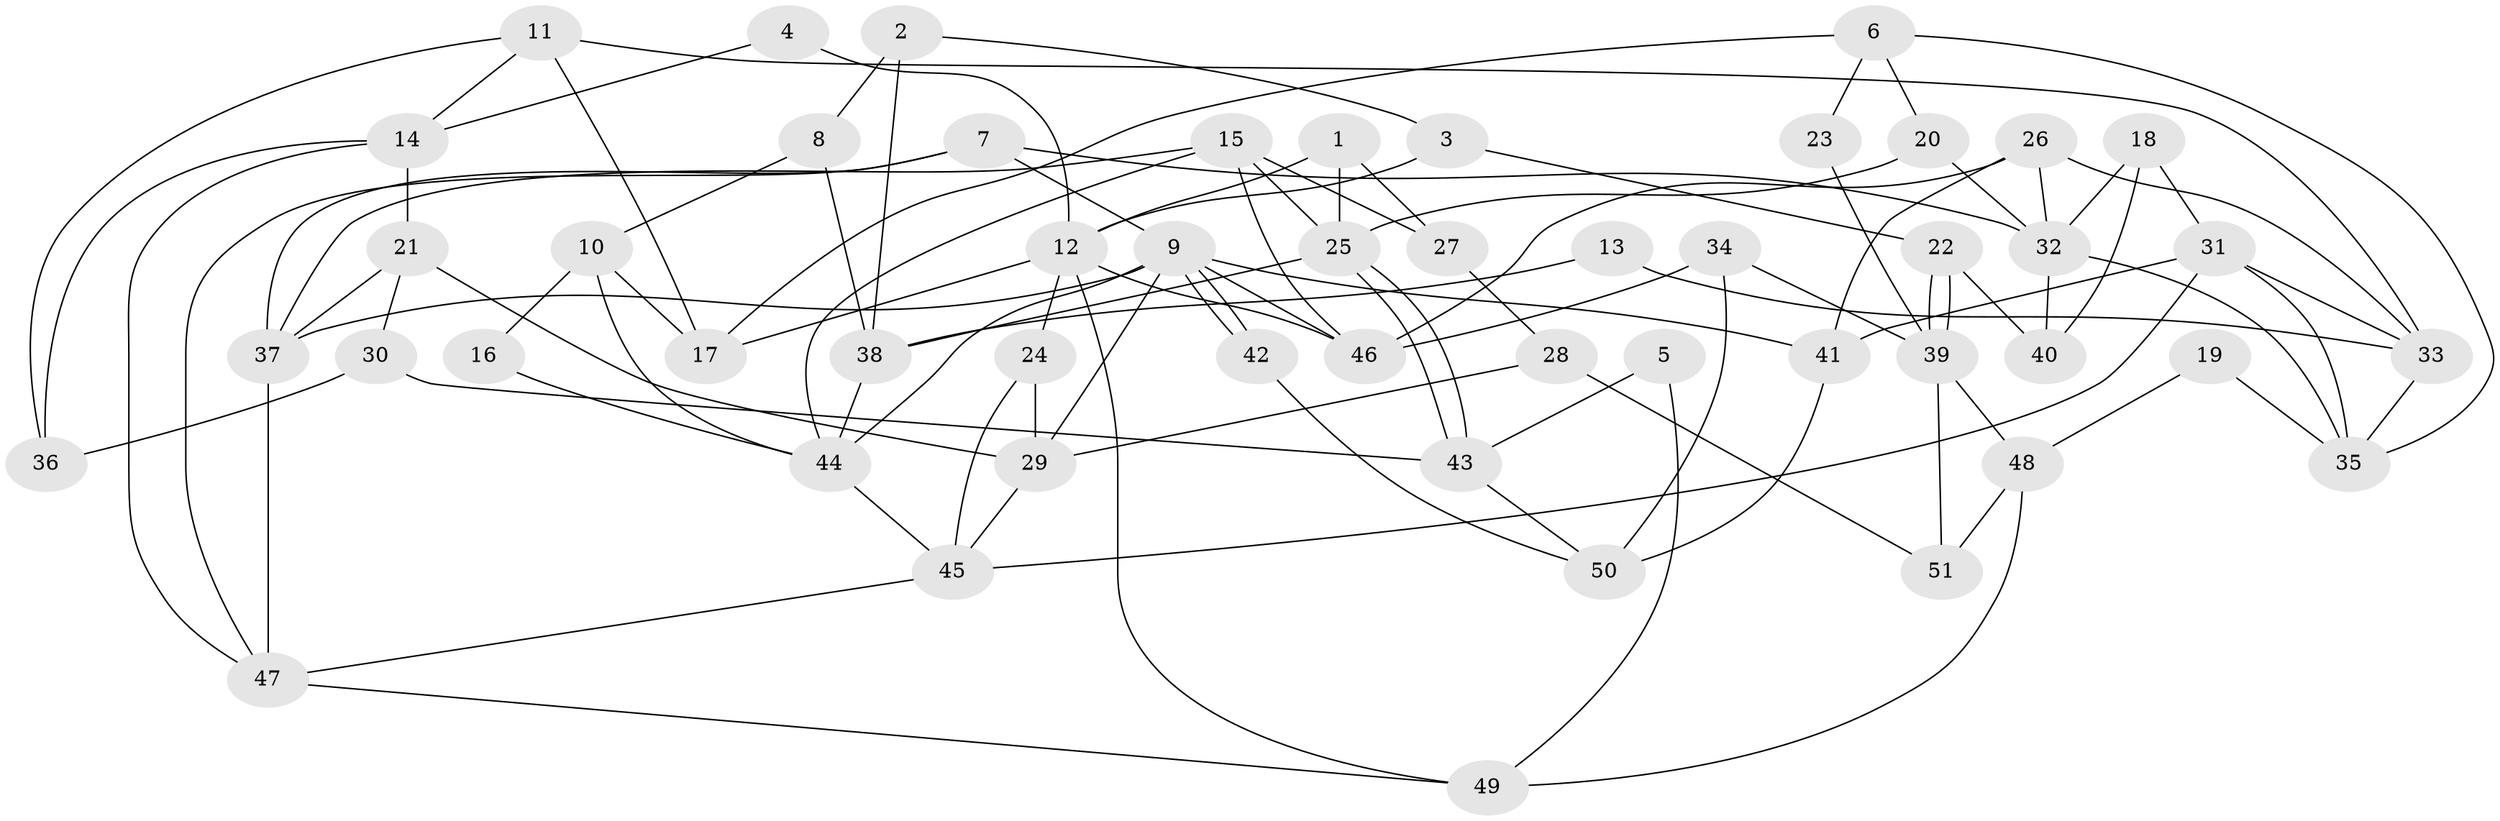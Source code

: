 // Generated by graph-tools (version 1.1) at 2025/11/02/27/25 16:11:23]
// undirected, 51 vertices, 102 edges
graph export_dot {
graph [start="1"]
  node [color=gray90,style=filled];
  1;
  2;
  3;
  4;
  5;
  6;
  7;
  8;
  9;
  10;
  11;
  12;
  13;
  14;
  15;
  16;
  17;
  18;
  19;
  20;
  21;
  22;
  23;
  24;
  25;
  26;
  27;
  28;
  29;
  30;
  31;
  32;
  33;
  34;
  35;
  36;
  37;
  38;
  39;
  40;
  41;
  42;
  43;
  44;
  45;
  46;
  47;
  48;
  49;
  50;
  51;
  1 -- 25;
  1 -- 12;
  1 -- 27;
  2 -- 38;
  2 -- 3;
  2 -- 8;
  3 -- 12;
  3 -- 22;
  4 -- 12;
  4 -- 14;
  5 -- 43;
  5 -- 49;
  6 -- 35;
  6 -- 17;
  6 -- 20;
  6 -- 23;
  7 -- 9;
  7 -- 37;
  7 -- 32;
  7 -- 47;
  8 -- 10;
  8 -- 38;
  9 -- 42;
  9 -- 42;
  9 -- 29;
  9 -- 37;
  9 -- 41;
  9 -- 44;
  9 -- 46;
  10 -- 17;
  10 -- 44;
  10 -- 16;
  11 -- 14;
  11 -- 33;
  11 -- 17;
  11 -- 36;
  12 -- 46;
  12 -- 24;
  12 -- 17;
  12 -- 49;
  13 -- 33;
  13 -- 38;
  14 -- 36;
  14 -- 47;
  14 -- 21;
  15 -- 25;
  15 -- 46;
  15 -- 27;
  15 -- 37;
  15 -- 44;
  16 -- 44;
  18 -- 31;
  18 -- 32;
  18 -- 40;
  19 -- 35;
  19 -- 48;
  20 -- 25;
  20 -- 32;
  21 -- 37;
  21 -- 29;
  21 -- 30;
  22 -- 40;
  22 -- 39;
  22 -- 39;
  23 -- 39;
  24 -- 29;
  24 -- 45;
  25 -- 43;
  25 -- 43;
  25 -- 38;
  26 -- 33;
  26 -- 32;
  26 -- 41;
  26 -- 46;
  27 -- 28;
  28 -- 29;
  28 -- 51;
  29 -- 45;
  30 -- 43;
  30 -- 36;
  31 -- 41;
  31 -- 45;
  31 -- 33;
  31 -- 35;
  32 -- 35;
  32 -- 40;
  33 -- 35;
  34 -- 39;
  34 -- 46;
  34 -- 50;
  37 -- 47;
  38 -- 44;
  39 -- 48;
  39 -- 51;
  41 -- 50;
  42 -- 50;
  43 -- 50;
  44 -- 45;
  45 -- 47;
  47 -- 49;
  48 -- 51;
  48 -- 49;
}
